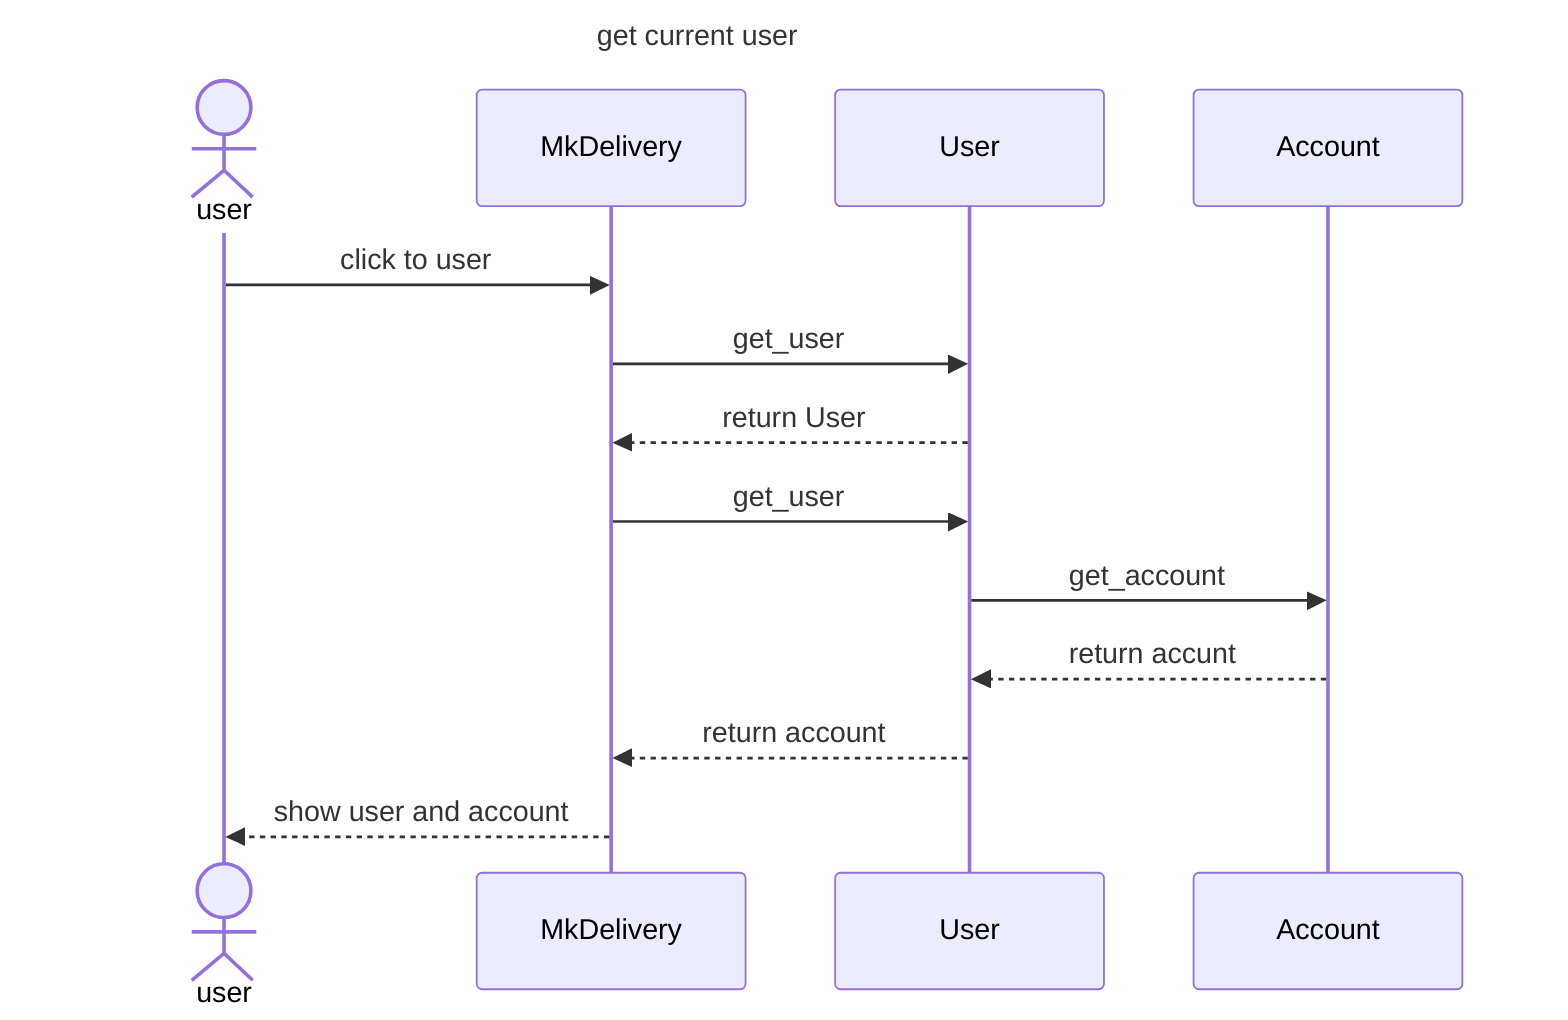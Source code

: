 sequenceDiagram
    title get current user
    actor user
    participant MkDelivery
    participant User
    participant Account
   
    user ->> MkDelivery:click to user
    MkDelivery ->> User:get_user
    User -->> MkDelivery:return User
    MkDelivery ->> User:get_user
    User ->> Account:get_account
    Account -->> User:return accunt
    User -->> MkDelivery:return account
    MkDelivery -->> user:show user and account